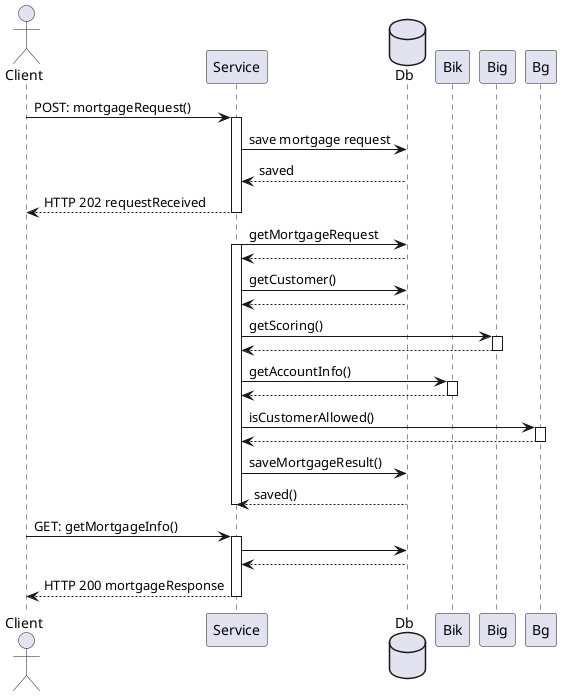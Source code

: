 @startuml
'https://plantuml.com/sequence-diagram

actor Client
participant Service
database Db
participant Bik
participant Big
participant Bg

Client -> Service: POST: mortgageRequest()
activate Service
Service -> Db : save mortgage request
Db --> Service :saved
Service --> Client : HTTP 202 requestReceived
deactivate Service


Service -> Db : getMortgageRequest

activate Service
Db --> Service:

Service -> Db: getCustomer()

Db --> Service:

Service -> Big: getScoring()
activate Big
Big --> Service
deactivate Big

Service -> Bik: getAccountInfo()
activate Bik
Bik --> Service
deactivate Bik

Service -> Bg: isCustomerAllowed()
activate Bg
Bg --> Service
deactivate Bg

Service -> Db : saveMortgageResult()
Db --> Service: saved()

deactivate Service

Client -> Service: GET: getMortgageInfo()
activate Service
Service -> Db :
Db --> Service :
Service --> Client : HTTP 200 mortgageResponse
deactivate Service




@enduml